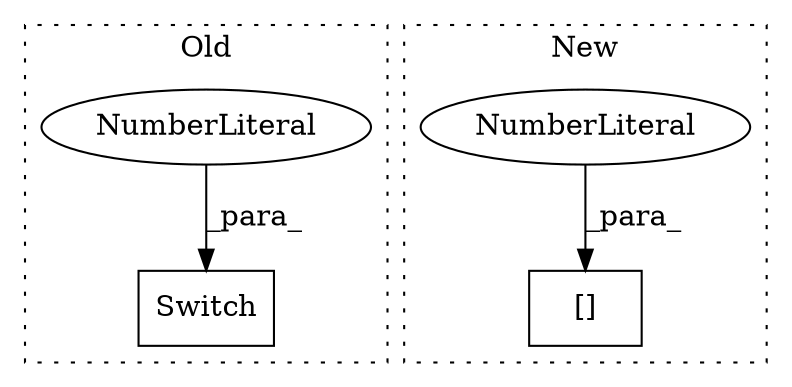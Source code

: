 digraph G {
subgraph cluster0 {
1 [label="Switch" a="32" s="3206,3244" l="7,1" shape="box"];
4 [label="NumberLiteral" a="34" s="3241" l="3" shape="ellipse"];
label = "Old";
style="dotted";
}
subgraph cluster1 {
2 [label="[]" a="2" s="3143,3146" l="2,1" shape="box"];
3 [label="NumberLiteral" a="34" s="3145" l="1" shape="ellipse"];
label = "New";
style="dotted";
}
3 -> 2 [label="_para_"];
4 -> 1 [label="_para_"];
}